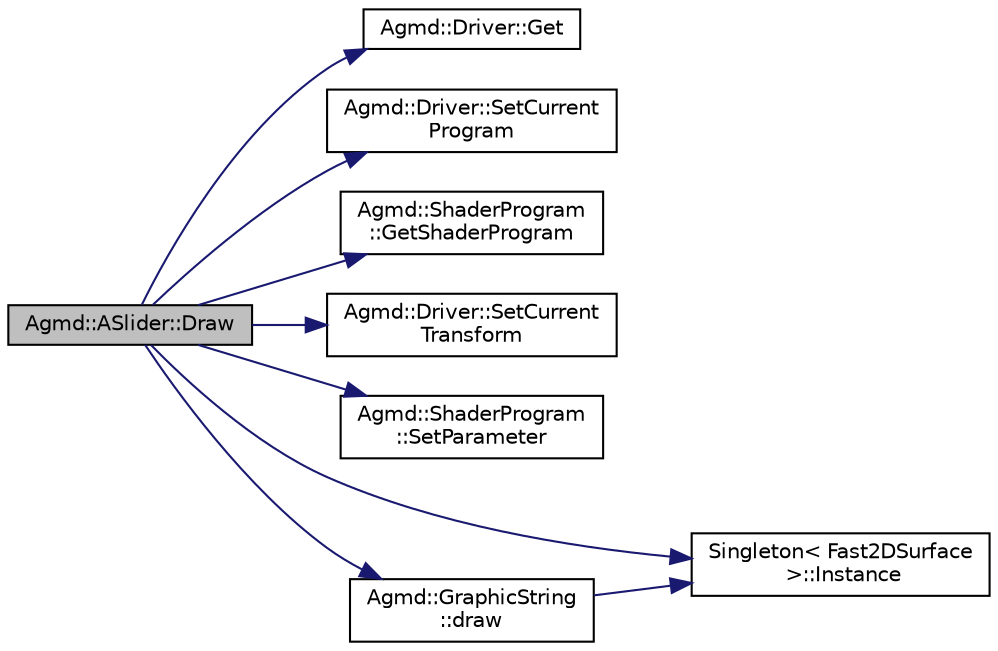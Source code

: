 digraph "Agmd::ASlider::Draw"
{
  edge [fontname="Helvetica",fontsize="10",labelfontname="Helvetica",labelfontsize="10"];
  node [fontname="Helvetica",fontsize="10",shape=record];
  rankdir="LR";
  Node1 [label="Agmd::ASlider::Draw",height=0.2,width=0.4,color="black", fillcolor="grey75", style="filled" fontcolor="black"];
  Node1 -> Node2 [color="midnightblue",fontsize="10",style="solid",fontname="Helvetica"];
  Node2 [label="Agmd::Driver::Get",height=0.2,width=0.4,color="black", fillcolor="white", style="filled",URL="$class_agmd_1_1_driver.html#aedf84a4d782cbaad6a5d5eb1fd17b682"];
  Node1 -> Node3 [color="midnightblue",fontsize="10",style="solid",fontname="Helvetica"];
  Node3 [label="Agmd::Driver::SetCurrent\lProgram",height=0.2,width=0.4,color="black", fillcolor="white", style="filled",URL="$class_agmd_1_1_driver.html#ac6d8e0a25e5bac4591731a006338eeb3"];
  Node1 -> Node4 [color="midnightblue",fontsize="10",style="solid",fontname="Helvetica"];
  Node4 [label="Agmd::ShaderProgram\l::GetShaderProgram",height=0.2,width=0.4,color="black", fillcolor="white", style="filled",URL="$class_agmd_1_1_shader_program.html#ac91be6f67ed8fb319caf7d09acc9e606"];
  Node1 -> Node5 [color="midnightblue",fontsize="10",style="solid",fontname="Helvetica"];
  Node5 [label="Agmd::Driver::SetCurrent\lTransform",height=0.2,width=0.4,color="black", fillcolor="white", style="filled",URL="$class_agmd_1_1_driver.html#a5d026607f63acff5dd9c14cc86ec1142"];
  Node1 -> Node6 [color="midnightblue",fontsize="10",style="solid",fontname="Helvetica"];
  Node6 [label="Agmd::ShaderProgram\l::SetParameter",height=0.2,width=0.4,color="black", fillcolor="white", style="filled",URL="$class_agmd_1_1_shader_program.html#aacb8148fe622096be27a2dcdf01f2c29"];
  Node1 -> Node7 [color="midnightblue",fontsize="10",style="solid",fontname="Helvetica"];
  Node7 [label="Singleton\< Fast2DSurface\l \>::Instance",height=0.2,width=0.4,color="black", fillcolor="white", style="filled",URL="$class_singleton.html#a131e87528259529400d58b6df5d9743c"];
  Node1 -> Node8 [color="midnightblue",fontsize="10",style="solid",fontname="Helvetica"];
  Node8 [label="Agmd::GraphicString\l::draw",height=0.2,width=0.4,color="black", fillcolor="white", style="filled",URL="$class_agmd_1_1_graphic_string.html#ab9d50266a34661bbf588d70b4b544ffa"];
  Node8 -> Node7 [color="midnightblue",fontsize="10",style="solid",fontname="Helvetica"];
}
